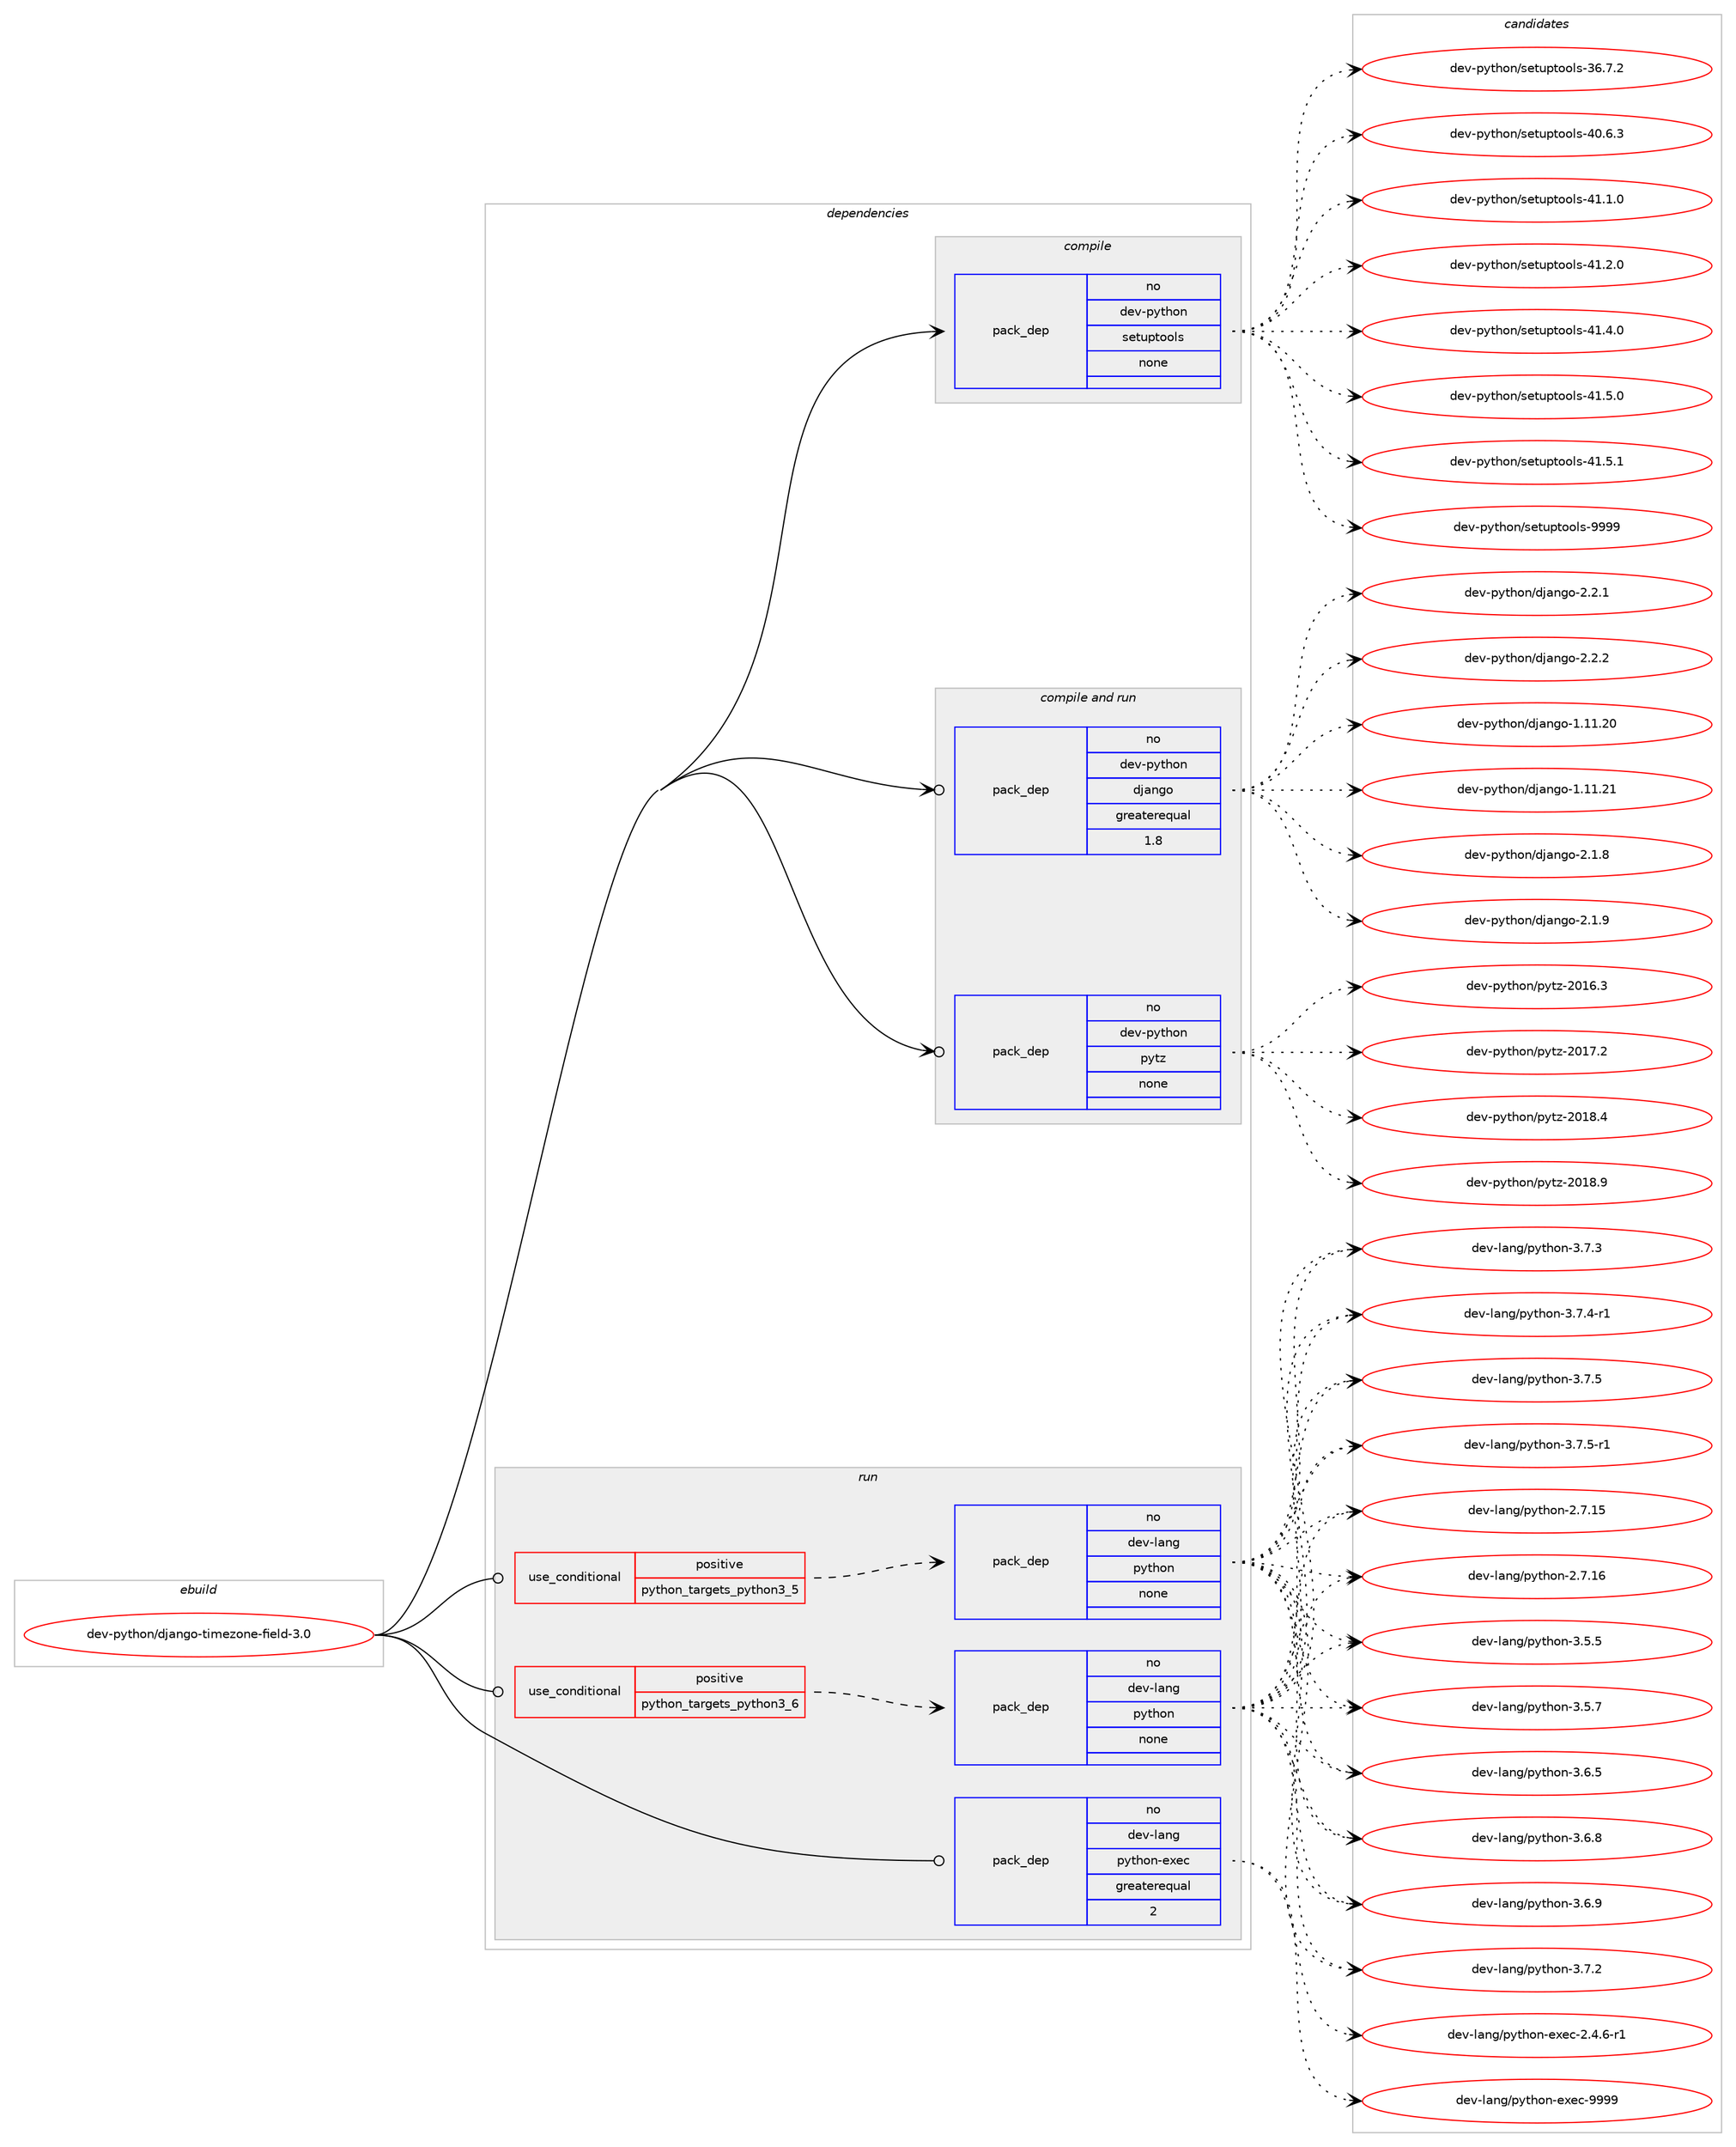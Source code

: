 digraph prolog {

# *************
# Graph options
# *************

newrank=true;
concentrate=true;
compound=true;
graph [rankdir=LR,fontname=Helvetica,fontsize=10,ranksep=1.5];#, ranksep=2.5, nodesep=0.2];
edge  [arrowhead=vee];
node  [fontname=Helvetica,fontsize=10];

# **********
# The ebuild
# **********

subgraph cluster_leftcol {
color=gray;
rank=same;
label=<<i>ebuild</i>>;
id [label="dev-python/django-timezone-field-3.0", color=red, width=4, href="../dev-python/django-timezone-field-3.0.svg"];
}

# ****************
# The dependencies
# ****************

subgraph cluster_midcol {
color=gray;
label=<<i>dependencies</i>>;
subgraph cluster_compile {
fillcolor="#eeeeee";
style=filled;
label=<<i>compile</i>>;
subgraph pack451799 {
dependency602224 [label=<<TABLE BORDER="0" CELLBORDER="1" CELLSPACING="0" CELLPADDING="4" WIDTH="220"><TR><TD ROWSPAN="6" CELLPADDING="30">pack_dep</TD></TR><TR><TD WIDTH="110">no</TD></TR><TR><TD>dev-python</TD></TR><TR><TD>setuptools</TD></TR><TR><TD>none</TD></TR><TR><TD></TD></TR></TABLE>>, shape=none, color=blue];
}
id:e -> dependency602224:w [weight=20,style="solid",arrowhead="vee"];
}
subgraph cluster_compileandrun {
fillcolor="#eeeeee";
style=filled;
label=<<i>compile and run</i>>;
subgraph pack451800 {
dependency602225 [label=<<TABLE BORDER="0" CELLBORDER="1" CELLSPACING="0" CELLPADDING="4" WIDTH="220"><TR><TD ROWSPAN="6" CELLPADDING="30">pack_dep</TD></TR><TR><TD WIDTH="110">no</TD></TR><TR><TD>dev-python</TD></TR><TR><TD>django</TD></TR><TR><TD>greaterequal</TD></TR><TR><TD>1.8</TD></TR></TABLE>>, shape=none, color=blue];
}
id:e -> dependency602225:w [weight=20,style="solid",arrowhead="odotvee"];
subgraph pack451801 {
dependency602226 [label=<<TABLE BORDER="0" CELLBORDER="1" CELLSPACING="0" CELLPADDING="4" WIDTH="220"><TR><TD ROWSPAN="6" CELLPADDING="30">pack_dep</TD></TR><TR><TD WIDTH="110">no</TD></TR><TR><TD>dev-python</TD></TR><TR><TD>pytz</TD></TR><TR><TD>none</TD></TR><TR><TD></TD></TR></TABLE>>, shape=none, color=blue];
}
id:e -> dependency602226:w [weight=20,style="solid",arrowhead="odotvee"];
}
subgraph cluster_run {
fillcolor="#eeeeee";
style=filled;
label=<<i>run</i>>;
subgraph cond138631 {
dependency602227 [label=<<TABLE BORDER="0" CELLBORDER="1" CELLSPACING="0" CELLPADDING="4"><TR><TD ROWSPAN="3" CELLPADDING="10">use_conditional</TD></TR><TR><TD>positive</TD></TR><TR><TD>python_targets_python3_5</TD></TR></TABLE>>, shape=none, color=red];
subgraph pack451802 {
dependency602228 [label=<<TABLE BORDER="0" CELLBORDER="1" CELLSPACING="0" CELLPADDING="4" WIDTH="220"><TR><TD ROWSPAN="6" CELLPADDING="30">pack_dep</TD></TR><TR><TD WIDTH="110">no</TD></TR><TR><TD>dev-lang</TD></TR><TR><TD>python</TD></TR><TR><TD>none</TD></TR><TR><TD></TD></TR></TABLE>>, shape=none, color=blue];
}
dependency602227:e -> dependency602228:w [weight=20,style="dashed",arrowhead="vee"];
}
id:e -> dependency602227:w [weight=20,style="solid",arrowhead="odot"];
subgraph cond138632 {
dependency602229 [label=<<TABLE BORDER="0" CELLBORDER="1" CELLSPACING="0" CELLPADDING="4"><TR><TD ROWSPAN="3" CELLPADDING="10">use_conditional</TD></TR><TR><TD>positive</TD></TR><TR><TD>python_targets_python3_6</TD></TR></TABLE>>, shape=none, color=red];
subgraph pack451803 {
dependency602230 [label=<<TABLE BORDER="0" CELLBORDER="1" CELLSPACING="0" CELLPADDING="4" WIDTH="220"><TR><TD ROWSPAN="6" CELLPADDING="30">pack_dep</TD></TR><TR><TD WIDTH="110">no</TD></TR><TR><TD>dev-lang</TD></TR><TR><TD>python</TD></TR><TR><TD>none</TD></TR><TR><TD></TD></TR></TABLE>>, shape=none, color=blue];
}
dependency602229:e -> dependency602230:w [weight=20,style="dashed",arrowhead="vee"];
}
id:e -> dependency602229:w [weight=20,style="solid",arrowhead="odot"];
subgraph pack451804 {
dependency602231 [label=<<TABLE BORDER="0" CELLBORDER="1" CELLSPACING="0" CELLPADDING="4" WIDTH="220"><TR><TD ROWSPAN="6" CELLPADDING="30">pack_dep</TD></TR><TR><TD WIDTH="110">no</TD></TR><TR><TD>dev-lang</TD></TR><TR><TD>python-exec</TD></TR><TR><TD>greaterequal</TD></TR><TR><TD>2</TD></TR></TABLE>>, shape=none, color=blue];
}
id:e -> dependency602231:w [weight=20,style="solid",arrowhead="odot"];
}
}

# **************
# The candidates
# **************

subgraph cluster_choices {
rank=same;
color=gray;
label=<<i>candidates</i>>;

subgraph choice451799 {
color=black;
nodesep=1;
choice100101118451121211161041111104711510111611711211611111110811545515446554650 [label="dev-python/setuptools-36.7.2", color=red, width=4,href="../dev-python/setuptools-36.7.2.svg"];
choice100101118451121211161041111104711510111611711211611111110811545524846544651 [label="dev-python/setuptools-40.6.3", color=red, width=4,href="../dev-python/setuptools-40.6.3.svg"];
choice100101118451121211161041111104711510111611711211611111110811545524946494648 [label="dev-python/setuptools-41.1.0", color=red, width=4,href="../dev-python/setuptools-41.1.0.svg"];
choice100101118451121211161041111104711510111611711211611111110811545524946504648 [label="dev-python/setuptools-41.2.0", color=red, width=4,href="../dev-python/setuptools-41.2.0.svg"];
choice100101118451121211161041111104711510111611711211611111110811545524946524648 [label="dev-python/setuptools-41.4.0", color=red, width=4,href="../dev-python/setuptools-41.4.0.svg"];
choice100101118451121211161041111104711510111611711211611111110811545524946534648 [label="dev-python/setuptools-41.5.0", color=red, width=4,href="../dev-python/setuptools-41.5.0.svg"];
choice100101118451121211161041111104711510111611711211611111110811545524946534649 [label="dev-python/setuptools-41.5.1", color=red, width=4,href="../dev-python/setuptools-41.5.1.svg"];
choice10010111845112121116104111110471151011161171121161111111081154557575757 [label="dev-python/setuptools-9999", color=red, width=4,href="../dev-python/setuptools-9999.svg"];
dependency602224:e -> choice100101118451121211161041111104711510111611711211611111110811545515446554650:w [style=dotted,weight="100"];
dependency602224:e -> choice100101118451121211161041111104711510111611711211611111110811545524846544651:w [style=dotted,weight="100"];
dependency602224:e -> choice100101118451121211161041111104711510111611711211611111110811545524946494648:w [style=dotted,weight="100"];
dependency602224:e -> choice100101118451121211161041111104711510111611711211611111110811545524946504648:w [style=dotted,weight="100"];
dependency602224:e -> choice100101118451121211161041111104711510111611711211611111110811545524946524648:w [style=dotted,weight="100"];
dependency602224:e -> choice100101118451121211161041111104711510111611711211611111110811545524946534648:w [style=dotted,weight="100"];
dependency602224:e -> choice100101118451121211161041111104711510111611711211611111110811545524946534649:w [style=dotted,weight="100"];
dependency602224:e -> choice10010111845112121116104111110471151011161171121161111111081154557575757:w [style=dotted,weight="100"];
}
subgraph choice451800 {
color=black;
nodesep=1;
choice1001011184511212111610411111047100106971101031114549464949465048 [label="dev-python/django-1.11.20", color=red, width=4,href="../dev-python/django-1.11.20.svg"];
choice1001011184511212111610411111047100106971101031114549464949465049 [label="dev-python/django-1.11.21", color=red, width=4,href="../dev-python/django-1.11.21.svg"];
choice100101118451121211161041111104710010697110103111455046494656 [label="dev-python/django-2.1.8", color=red, width=4,href="../dev-python/django-2.1.8.svg"];
choice100101118451121211161041111104710010697110103111455046494657 [label="dev-python/django-2.1.9", color=red, width=4,href="../dev-python/django-2.1.9.svg"];
choice100101118451121211161041111104710010697110103111455046504649 [label="dev-python/django-2.2.1", color=red, width=4,href="../dev-python/django-2.2.1.svg"];
choice100101118451121211161041111104710010697110103111455046504650 [label="dev-python/django-2.2.2", color=red, width=4,href="../dev-python/django-2.2.2.svg"];
dependency602225:e -> choice1001011184511212111610411111047100106971101031114549464949465048:w [style=dotted,weight="100"];
dependency602225:e -> choice1001011184511212111610411111047100106971101031114549464949465049:w [style=dotted,weight="100"];
dependency602225:e -> choice100101118451121211161041111104710010697110103111455046494656:w [style=dotted,weight="100"];
dependency602225:e -> choice100101118451121211161041111104710010697110103111455046494657:w [style=dotted,weight="100"];
dependency602225:e -> choice100101118451121211161041111104710010697110103111455046504649:w [style=dotted,weight="100"];
dependency602225:e -> choice100101118451121211161041111104710010697110103111455046504650:w [style=dotted,weight="100"];
}
subgraph choice451801 {
color=black;
nodesep=1;
choice100101118451121211161041111104711212111612245504849544651 [label="dev-python/pytz-2016.3", color=red, width=4,href="../dev-python/pytz-2016.3.svg"];
choice100101118451121211161041111104711212111612245504849554650 [label="dev-python/pytz-2017.2", color=red, width=4,href="../dev-python/pytz-2017.2.svg"];
choice100101118451121211161041111104711212111612245504849564652 [label="dev-python/pytz-2018.4", color=red, width=4,href="../dev-python/pytz-2018.4.svg"];
choice100101118451121211161041111104711212111612245504849564657 [label="dev-python/pytz-2018.9", color=red, width=4,href="../dev-python/pytz-2018.9.svg"];
dependency602226:e -> choice100101118451121211161041111104711212111612245504849544651:w [style=dotted,weight="100"];
dependency602226:e -> choice100101118451121211161041111104711212111612245504849554650:w [style=dotted,weight="100"];
dependency602226:e -> choice100101118451121211161041111104711212111612245504849564652:w [style=dotted,weight="100"];
dependency602226:e -> choice100101118451121211161041111104711212111612245504849564657:w [style=dotted,weight="100"];
}
subgraph choice451802 {
color=black;
nodesep=1;
choice10010111845108971101034711212111610411111045504655464953 [label="dev-lang/python-2.7.15", color=red, width=4,href="../dev-lang/python-2.7.15.svg"];
choice10010111845108971101034711212111610411111045504655464954 [label="dev-lang/python-2.7.16", color=red, width=4,href="../dev-lang/python-2.7.16.svg"];
choice100101118451089711010347112121116104111110455146534653 [label="dev-lang/python-3.5.5", color=red, width=4,href="../dev-lang/python-3.5.5.svg"];
choice100101118451089711010347112121116104111110455146534655 [label="dev-lang/python-3.5.7", color=red, width=4,href="../dev-lang/python-3.5.7.svg"];
choice100101118451089711010347112121116104111110455146544653 [label="dev-lang/python-3.6.5", color=red, width=4,href="../dev-lang/python-3.6.5.svg"];
choice100101118451089711010347112121116104111110455146544656 [label="dev-lang/python-3.6.8", color=red, width=4,href="../dev-lang/python-3.6.8.svg"];
choice100101118451089711010347112121116104111110455146544657 [label="dev-lang/python-3.6.9", color=red, width=4,href="../dev-lang/python-3.6.9.svg"];
choice100101118451089711010347112121116104111110455146554650 [label="dev-lang/python-3.7.2", color=red, width=4,href="../dev-lang/python-3.7.2.svg"];
choice100101118451089711010347112121116104111110455146554651 [label="dev-lang/python-3.7.3", color=red, width=4,href="../dev-lang/python-3.7.3.svg"];
choice1001011184510897110103471121211161041111104551465546524511449 [label="dev-lang/python-3.7.4-r1", color=red, width=4,href="../dev-lang/python-3.7.4-r1.svg"];
choice100101118451089711010347112121116104111110455146554653 [label="dev-lang/python-3.7.5", color=red, width=4,href="../dev-lang/python-3.7.5.svg"];
choice1001011184510897110103471121211161041111104551465546534511449 [label="dev-lang/python-3.7.5-r1", color=red, width=4,href="../dev-lang/python-3.7.5-r1.svg"];
dependency602228:e -> choice10010111845108971101034711212111610411111045504655464953:w [style=dotted,weight="100"];
dependency602228:e -> choice10010111845108971101034711212111610411111045504655464954:w [style=dotted,weight="100"];
dependency602228:e -> choice100101118451089711010347112121116104111110455146534653:w [style=dotted,weight="100"];
dependency602228:e -> choice100101118451089711010347112121116104111110455146534655:w [style=dotted,weight="100"];
dependency602228:e -> choice100101118451089711010347112121116104111110455146544653:w [style=dotted,weight="100"];
dependency602228:e -> choice100101118451089711010347112121116104111110455146544656:w [style=dotted,weight="100"];
dependency602228:e -> choice100101118451089711010347112121116104111110455146544657:w [style=dotted,weight="100"];
dependency602228:e -> choice100101118451089711010347112121116104111110455146554650:w [style=dotted,weight="100"];
dependency602228:e -> choice100101118451089711010347112121116104111110455146554651:w [style=dotted,weight="100"];
dependency602228:e -> choice1001011184510897110103471121211161041111104551465546524511449:w [style=dotted,weight="100"];
dependency602228:e -> choice100101118451089711010347112121116104111110455146554653:w [style=dotted,weight="100"];
dependency602228:e -> choice1001011184510897110103471121211161041111104551465546534511449:w [style=dotted,weight="100"];
}
subgraph choice451803 {
color=black;
nodesep=1;
choice10010111845108971101034711212111610411111045504655464953 [label="dev-lang/python-2.7.15", color=red, width=4,href="../dev-lang/python-2.7.15.svg"];
choice10010111845108971101034711212111610411111045504655464954 [label="dev-lang/python-2.7.16", color=red, width=4,href="../dev-lang/python-2.7.16.svg"];
choice100101118451089711010347112121116104111110455146534653 [label="dev-lang/python-3.5.5", color=red, width=4,href="../dev-lang/python-3.5.5.svg"];
choice100101118451089711010347112121116104111110455146534655 [label="dev-lang/python-3.5.7", color=red, width=4,href="../dev-lang/python-3.5.7.svg"];
choice100101118451089711010347112121116104111110455146544653 [label="dev-lang/python-3.6.5", color=red, width=4,href="../dev-lang/python-3.6.5.svg"];
choice100101118451089711010347112121116104111110455146544656 [label="dev-lang/python-3.6.8", color=red, width=4,href="../dev-lang/python-3.6.8.svg"];
choice100101118451089711010347112121116104111110455146544657 [label="dev-lang/python-3.6.9", color=red, width=4,href="../dev-lang/python-3.6.9.svg"];
choice100101118451089711010347112121116104111110455146554650 [label="dev-lang/python-3.7.2", color=red, width=4,href="../dev-lang/python-3.7.2.svg"];
choice100101118451089711010347112121116104111110455146554651 [label="dev-lang/python-3.7.3", color=red, width=4,href="../dev-lang/python-3.7.3.svg"];
choice1001011184510897110103471121211161041111104551465546524511449 [label="dev-lang/python-3.7.4-r1", color=red, width=4,href="../dev-lang/python-3.7.4-r1.svg"];
choice100101118451089711010347112121116104111110455146554653 [label="dev-lang/python-3.7.5", color=red, width=4,href="../dev-lang/python-3.7.5.svg"];
choice1001011184510897110103471121211161041111104551465546534511449 [label="dev-lang/python-3.7.5-r1", color=red, width=4,href="../dev-lang/python-3.7.5-r1.svg"];
dependency602230:e -> choice10010111845108971101034711212111610411111045504655464953:w [style=dotted,weight="100"];
dependency602230:e -> choice10010111845108971101034711212111610411111045504655464954:w [style=dotted,weight="100"];
dependency602230:e -> choice100101118451089711010347112121116104111110455146534653:w [style=dotted,weight="100"];
dependency602230:e -> choice100101118451089711010347112121116104111110455146534655:w [style=dotted,weight="100"];
dependency602230:e -> choice100101118451089711010347112121116104111110455146544653:w [style=dotted,weight="100"];
dependency602230:e -> choice100101118451089711010347112121116104111110455146544656:w [style=dotted,weight="100"];
dependency602230:e -> choice100101118451089711010347112121116104111110455146544657:w [style=dotted,weight="100"];
dependency602230:e -> choice100101118451089711010347112121116104111110455146554650:w [style=dotted,weight="100"];
dependency602230:e -> choice100101118451089711010347112121116104111110455146554651:w [style=dotted,weight="100"];
dependency602230:e -> choice1001011184510897110103471121211161041111104551465546524511449:w [style=dotted,weight="100"];
dependency602230:e -> choice100101118451089711010347112121116104111110455146554653:w [style=dotted,weight="100"];
dependency602230:e -> choice1001011184510897110103471121211161041111104551465546534511449:w [style=dotted,weight="100"];
}
subgraph choice451804 {
color=black;
nodesep=1;
choice10010111845108971101034711212111610411111045101120101994550465246544511449 [label="dev-lang/python-exec-2.4.6-r1", color=red, width=4,href="../dev-lang/python-exec-2.4.6-r1.svg"];
choice10010111845108971101034711212111610411111045101120101994557575757 [label="dev-lang/python-exec-9999", color=red, width=4,href="../dev-lang/python-exec-9999.svg"];
dependency602231:e -> choice10010111845108971101034711212111610411111045101120101994550465246544511449:w [style=dotted,weight="100"];
dependency602231:e -> choice10010111845108971101034711212111610411111045101120101994557575757:w [style=dotted,weight="100"];
}
}

}
